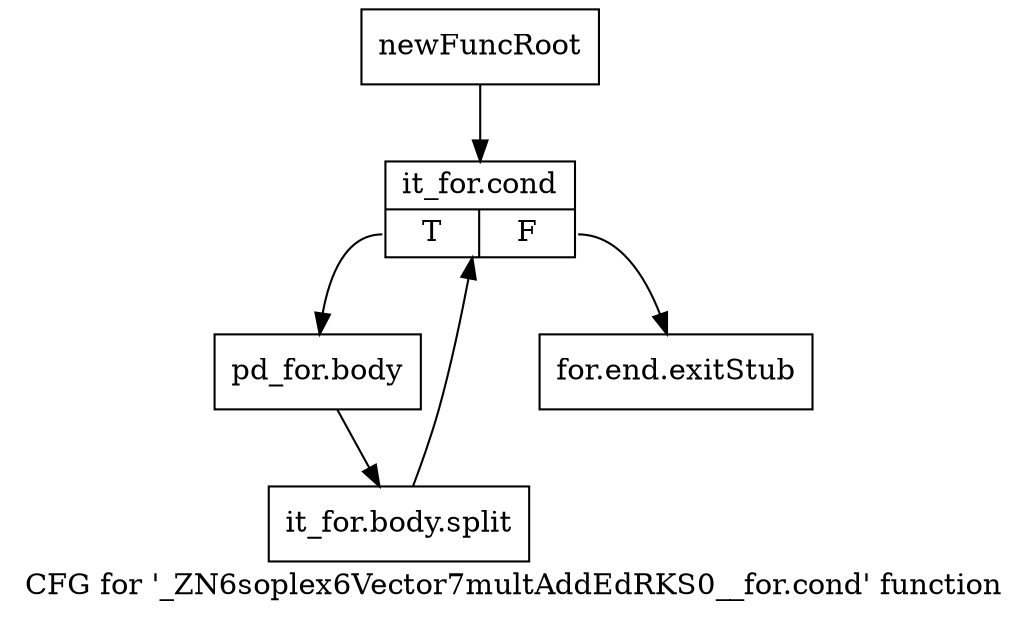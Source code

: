 digraph "CFG for '_ZN6soplex6Vector7multAddEdRKS0__for.cond' function" {
	label="CFG for '_ZN6soplex6Vector7multAddEdRKS0__for.cond' function";

	Node0x2b5e3e0 [shape=record,label="{newFuncRoot}"];
	Node0x2b5e3e0 -> Node0x2b5e480;
	Node0x2b5e430 [shape=record,label="{for.end.exitStub}"];
	Node0x2b5e480 [shape=record,label="{it_for.cond|{<s0>T|<s1>F}}"];
	Node0x2b5e480:s0 -> Node0x2b5e4d0;
	Node0x2b5e480:s1 -> Node0x2b5e430;
	Node0x2b5e4d0 [shape=record,label="{pd_for.body}"];
	Node0x2b5e4d0 -> Node0x34d2a60;
	Node0x34d2a60 [shape=record,label="{it_for.body.split}"];
	Node0x34d2a60 -> Node0x2b5e480;
}
